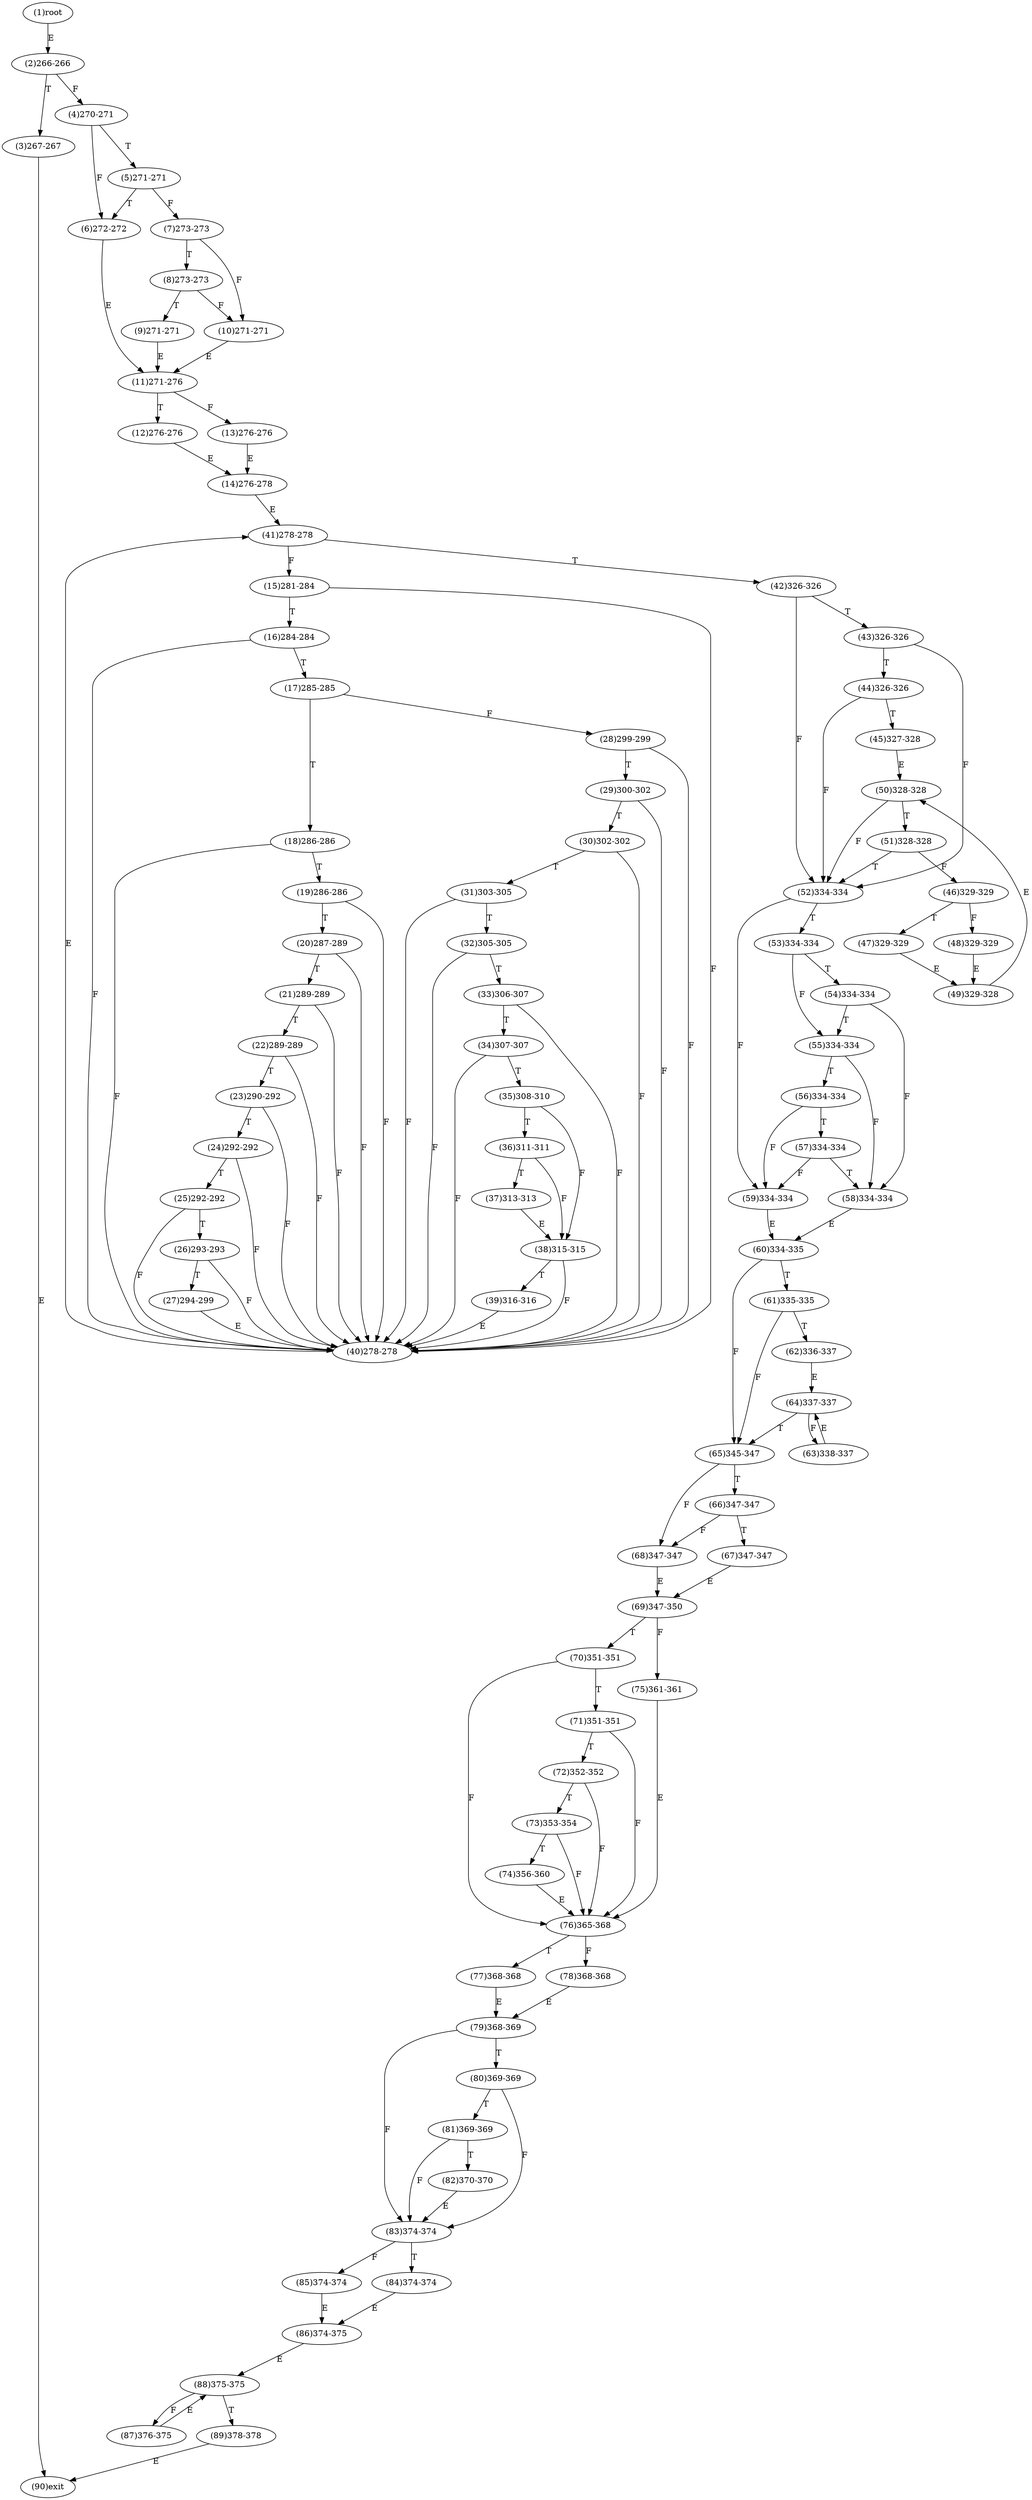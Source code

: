 digraph "" { 
1[ label="(1)root"];
2[ label="(2)266-266"];
3[ label="(3)267-267"];
4[ label="(4)270-271"];
5[ label="(5)271-271"];
6[ label="(6)272-272"];
7[ label="(7)273-273"];
8[ label="(8)273-273"];
9[ label="(9)271-271"];
10[ label="(10)271-271"];
11[ label="(11)271-276"];
12[ label="(12)276-276"];
13[ label="(13)276-276"];
14[ label="(14)276-278"];
15[ label="(15)281-284"];
17[ label="(17)285-285"];
16[ label="(16)284-284"];
19[ label="(19)286-286"];
18[ label="(18)286-286"];
21[ label="(21)289-289"];
20[ label="(20)287-289"];
23[ label="(23)290-292"];
22[ label="(22)289-289"];
25[ label="(25)292-292"];
24[ label="(24)292-292"];
27[ label="(27)294-299"];
26[ label="(26)293-293"];
29[ label="(29)300-302"];
28[ label="(28)299-299"];
31[ label="(31)303-305"];
30[ label="(30)302-302"];
34[ label="(34)307-307"];
35[ label="(35)308-310"];
32[ label="(32)305-305"];
33[ label="(33)306-307"];
38[ label="(38)315-315"];
39[ label="(39)316-316"];
36[ label="(36)311-311"];
37[ label="(37)313-313"];
42[ label="(42)326-326"];
43[ label="(43)326-326"];
40[ label="(40)278-278"];
41[ label="(41)278-278"];
46[ label="(46)329-329"];
47[ label="(47)329-329"];
44[ label="(44)326-326"];
45[ label="(45)327-328"];
51[ label="(51)328-328"];
50[ label="(50)328-328"];
49[ label="(49)329-328"];
48[ label="(48)329-329"];
55[ label="(55)334-334"];
54[ label="(54)334-334"];
53[ label="(53)334-334"];
52[ label="(52)334-334"];
59[ label="(59)334-334"];
58[ label="(58)334-334"];
57[ label="(57)334-334"];
56[ label="(56)334-334"];
63[ label="(63)338-337"];
62[ label="(62)336-337"];
61[ label="(61)335-335"];
60[ label="(60)334-335"];
68[ label="(68)347-347"];
69[ label="(69)347-350"];
70[ label="(70)351-351"];
71[ label="(71)351-351"];
64[ label="(64)337-337"];
65[ label="(65)345-347"];
66[ label="(66)347-347"];
67[ label="(67)347-347"];
76[ label="(76)365-368"];
77[ label="(77)368-368"];
78[ label="(78)368-368"];
79[ label="(79)368-369"];
72[ label="(72)352-352"];
73[ label="(73)353-354"];
74[ label="(74)356-360"];
75[ label="(75)361-361"];
85[ label="(85)374-374"];
84[ label="(84)374-374"];
87[ label="(87)376-375"];
86[ label="(86)374-375"];
81[ label="(81)369-369"];
80[ label="(80)369-369"];
83[ label="(83)374-374"];
82[ label="(82)370-370"];
89[ label="(89)378-378"];
88[ label="(88)375-375"];
90[ label="(90)exit"];
1->2[ label="E"];
2->4[ label="F"];
2->3[ label="T"];
3->90[ label="E"];
4->6[ label="F"];
4->5[ label="T"];
5->7[ label="F"];
5->6[ label="T"];
6->11[ label="E"];
7->10[ label="F"];
7->8[ label="T"];
8->10[ label="F"];
8->9[ label="T"];
9->11[ label="E"];
10->11[ label="E"];
11->13[ label="F"];
11->12[ label="T"];
12->14[ label="E"];
13->14[ label="E"];
14->41[ label="E"];
15->40[ label="F"];
15->16[ label="T"];
16->40[ label="F"];
16->17[ label="T"];
17->28[ label="F"];
17->18[ label="T"];
18->40[ label="F"];
18->19[ label="T"];
19->40[ label="F"];
19->20[ label="T"];
20->40[ label="F"];
20->21[ label="T"];
21->40[ label="F"];
21->22[ label="T"];
22->40[ label="F"];
22->23[ label="T"];
23->40[ label="F"];
23->24[ label="T"];
24->40[ label="F"];
24->25[ label="T"];
25->40[ label="F"];
25->26[ label="T"];
26->40[ label="F"];
26->27[ label="T"];
27->40[ label="E"];
28->40[ label="F"];
28->29[ label="T"];
29->40[ label="F"];
29->30[ label="T"];
30->40[ label="F"];
30->31[ label="T"];
31->40[ label="F"];
31->32[ label="T"];
32->40[ label="F"];
32->33[ label="T"];
33->40[ label="F"];
33->34[ label="T"];
34->40[ label="F"];
34->35[ label="T"];
35->38[ label="F"];
35->36[ label="T"];
36->38[ label="F"];
36->37[ label="T"];
37->38[ label="E"];
38->40[ label="F"];
38->39[ label="T"];
39->40[ label="E"];
40->41[ label="E"];
41->15[ label="F"];
41->42[ label="T"];
42->52[ label="F"];
42->43[ label="T"];
43->52[ label="F"];
43->44[ label="T"];
44->52[ label="F"];
44->45[ label="T"];
45->50[ label="E"];
46->48[ label="F"];
46->47[ label="T"];
47->49[ label="E"];
48->49[ label="E"];
49->50[ label="E"];
50->52[ label="F"];
50->51[ label="T"];
51->46[ label="F"];
51->52[ label="T"];
52->59[ label="F"];
52->53[ label="T"];
53->55[ label="F"];
53->54[ label="T"];
54->58[ label="F"];
54->55[ label="T"];
55->58[ label="F"];
55->56[ label="T"];
56->59[ label="F"];
56->57[ label="T"];
57->59[ label="F"];
57->58[ label="T"];
58->60[ label="E"];
59->60[ label="E"];
60->65[ label="F"];
60->61[ label="T"];
61->65[ label="F"];
61->62[ label="T"];
62->64[ label="E"];
63->64[ label="E"];
64->63[ label="F"];
64->65[ label="T"];
65->68[ label="F"];
65->66[ label="T"];
66->68[ label="F"];
66->67[ label="T"];
67->69[ label="E"];
68->69[ label="E"];
69->75[ label="F"];
69->70[ label="T"];
70->76[ label="F"];
70->71[ label="T"];
71->76[ label="F"];
71->72[ label="T"];
72->76[ label="F"];
72->73[ label="T"];
73->76[ label="F"];
73->74[ label="T"];
74->76[ label="E"];
75->76[ label="E"];
76->78[ label="F"];
76->77[ label="T"];
77->79[ label="E"];
78->79[ label="E"];
79->83[ label="F"];
79->80[ label="T"];
80->83[ label="F"];
80->81[ label="T"];
81->83[ label="F"];
81->82[ label="T"];
82->83[ label="E"];
83->85[ label="F"];
83->84[ label="T"];
84->86[ label="E"];
85->86[ label="E"];
86->88[ label="E"];
87->88[ label="E"];
88->87[ label="F"];
88->89[ label="T"];
89->90[ label="E"];
}